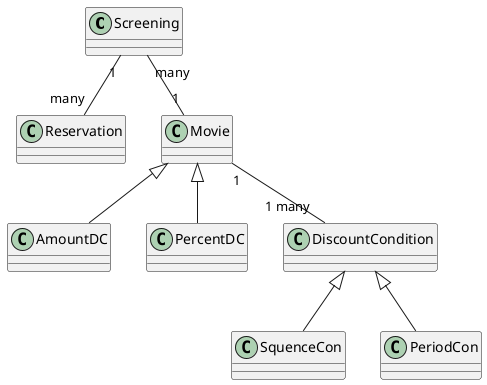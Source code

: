 @startuml
Screening "1" -- "many" Reservation
Screening "many" -- "1" Movie
Movie <|-- AmountDC
Movie <|-- PercentDC
Movie "1" -- "1 many" DiscountCondition
DiscountCondition <|-- SquenceCon
DiscountCondition <|-- PeriodCon
@enduml